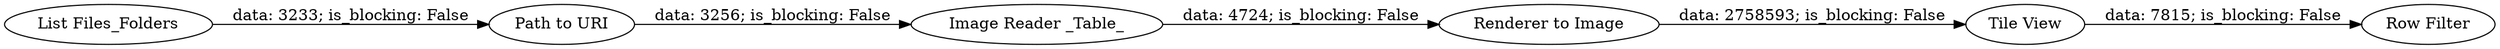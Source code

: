 digraph {
	"-1494558680939494129_5" [label="Tile View"]
	"-1494558680939494129_6" [label="Image Reader _Table_"]
	"-1494558680939494129_7" [label="Row Filter"]
	"-1494558680939494129_1" [label="List Files_Folders"]
	"-1494558680939494129_3" [label="Path to URI"]
	"-1494558680939494129_4" [label="Renderer to Image"]
	"-1494558680939494129_5" -> "-1494558680939494129_7" [label="data: 7815; is_blocking: False"]
	"-1494558680939494129_1" -> "-1494558680939494129_3" [label="data: 3233; is_blocking: False"]
	"-1494558680939494129_6" -> "-1494558680939494129_4" [label="data: 4724; is_blocking: False"]
	"-1494558680939494129_4" -> "-1494558680939494129_5" [label="data: 2758593; is_blocking: False"]
	"-1494558680939494129_3" -> "-1494558680939494129_6" [label="data: 3256; is_blocking: False"]
	rankdir=LR
}
